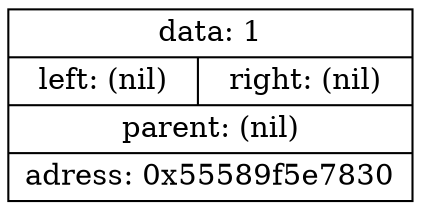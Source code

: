 digraph dump
{
	node0x55589f5e7830 [shape = "record", label = "{<f1>data: 1|{<f2>left: (nil)|<f3>right: (nil)}|<f4>parent: (nil)|<f5>adress: 0x55589f5e7830}"];

}
